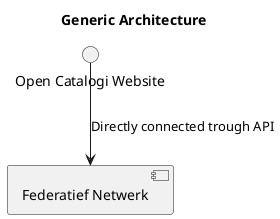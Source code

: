 @startuml
title Generic Architecture

' User Interface Component
interface "Open Catalogi Website" as Website

' Backend Components
component "Federatief Netwerk" as Source

' Relationships
Website -down-> Source : Directly connected trough API


@enduml